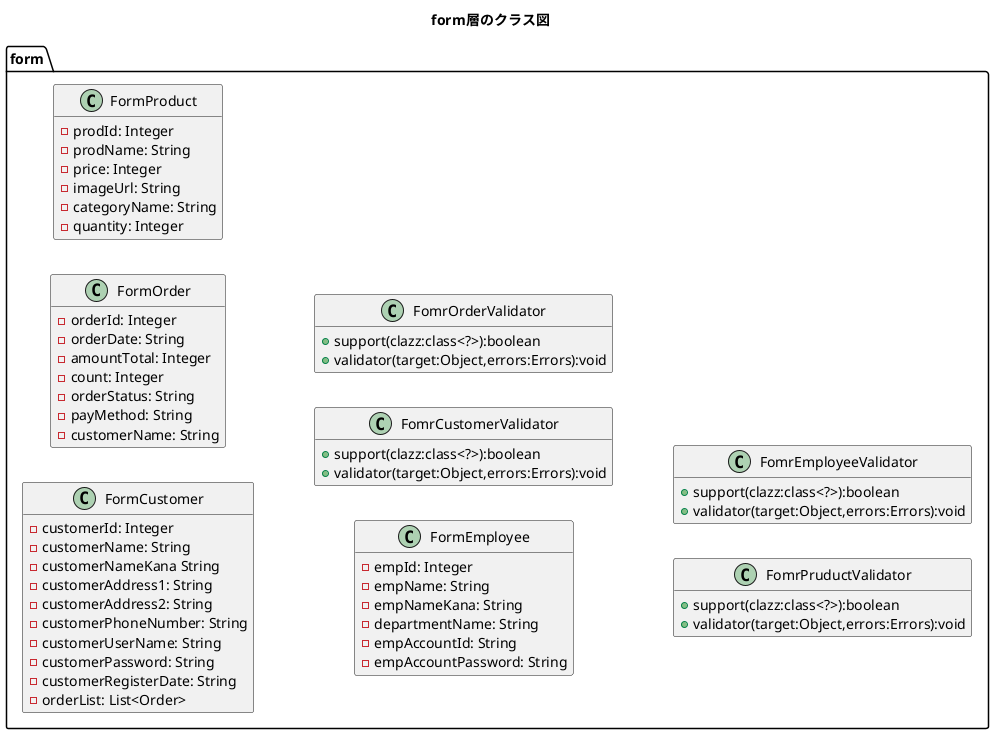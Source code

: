 @startuml
title form層のクラス図
hide empty members
left to right direction

package form{
    class FormCustomer{
        -customerId: Integer
        -customerName: String
        -customerNameKana String
        -customerAddress1: String
        -customerAddress2: String
        -customerPhoneNumber: String
        -customerUserName: String
        -customerPassword: String
        -customerRegisterDate: String
        -orderList: List<Order>
    }

    class FormOrder{
        -orderId: Integer
        -orderDate: String
        -amountTotal: Integer
        -count: Integer
        -orderStatus: String
        -payMethod: String
        -customerName: String
    }

    class FormProduct{
        -prodId: Integer
        -prodName: String
        -price: Integer
        -imageUrl: String
        -categoryName: String
        -quantity: Integer
    }

    class FormEmployee{
        -empId: Integer
        -empName: String
        -empNameKana: String
        -departmentName: String
        -empAccountId: String
        -empAccountPassword: String
    }
    
    class FomrCustomerValidator{
		+support(clazz:class<?>):boolean
		+validator(target:Object,errors:Errors):void
    }
    
    class FomrOrderValidator{
		+support(clazz:class<?>):boolean
		+validator(target:Object,errors:Errors):void
    }
    
    class FomrPruductValidator{
		+support(clazz:class<?>):boolean
		+validator(target:Object,errors:Errors):void
    }
    
    class FomrEmployeeValidator{
		+support(clazz:class<?>):boolean
		+validator(target:Object,errors:Errors):void
    }
}
@enduml



